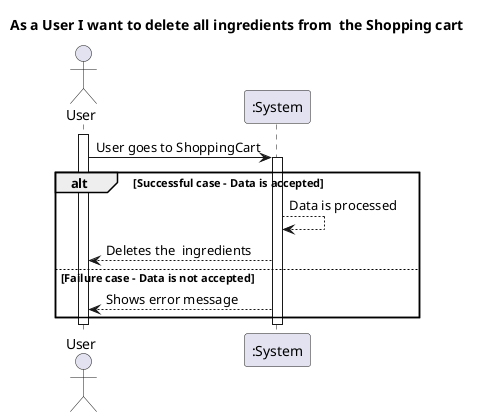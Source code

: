 @startuml
actor User as MD
title As a User I want to delete all ingredients from  the Shopping cart
activate MD

MD -> ":System" : User goes to ShoppingCart
activate ":System"

alt Successful case - Data is accepted
    ":System" --> ":System" : Data is processed
    ":System" --> MD : Deletes the  ingredients
else Failure case - Data is not accepted
    ":System" --> MD : Shows error message
end

deactivate ":System"
deactivate MD
@enduml
